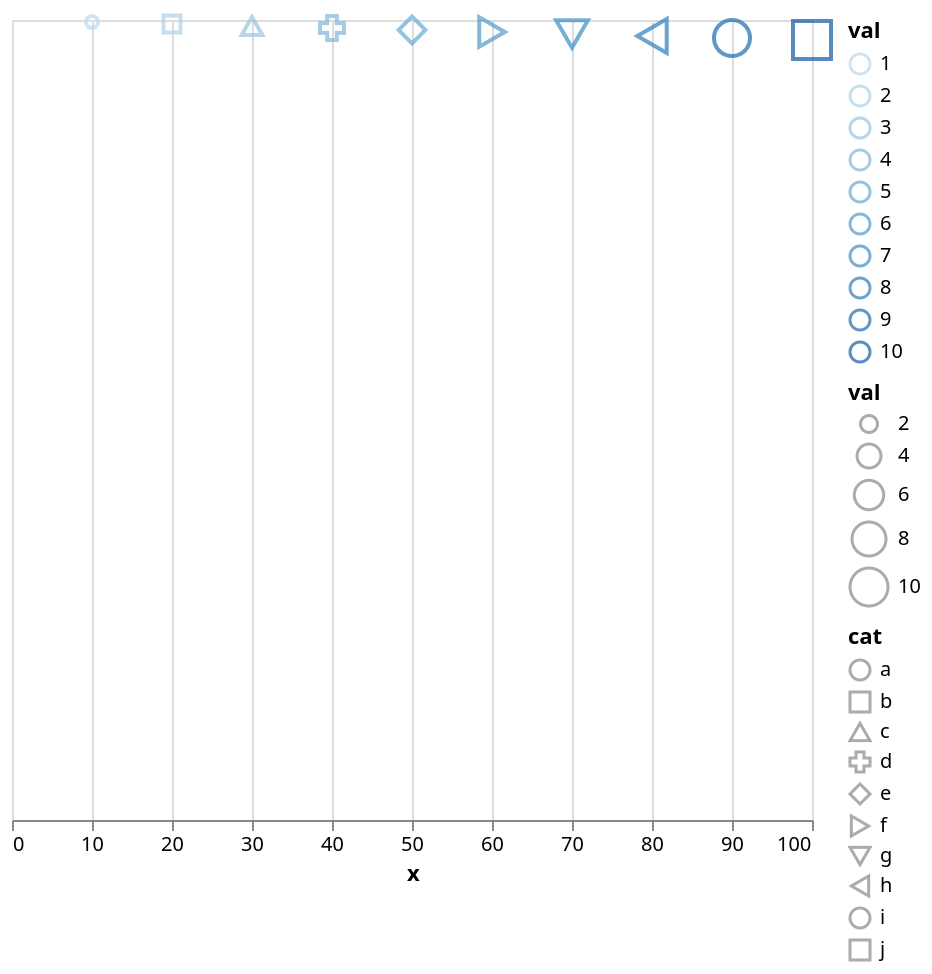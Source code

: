 {
  "$schema": "https://vega.github.io/schema/vega-lite/v5.json",
  "data": {
    "values": [
      {
        "cat": "a",
        "val": 1,
        "x": 10,
        "y": 1
      },
      {
        "cat": "b",
        "val": 2,
        "x": 20,
        "y": 2
      },
      {
        "cat": "c",
        "val": 3,
        "x": 30,
        "y": 3
      },
      {
        "cat": "d",
        "val": 4,
        "x": 40,
        "y": 4
      },
      {
        "cat": "e",
        "val": 5,
        "x": 50,
        "y": 5
      },
      {
        "cat": "f",
        "val": 6,
        "x": 60,
        "y": 6
      },
      {
        "cat": "g",
        "val": 7,
        "x": 70,
        "y": 7
      },
      {
        "cat": "h",
        "val": 8,
        "x": 80,
        "y": 8
      },
      {
        "cat": "i",
        "val": 9,
        "x": 90,
        "y": 9
      },
      {
        "cat": "j",
        "val": 10,
        "x": 100,
        "y": 10
      }
    ]
  },
  "encoding": {
    "color": {
      "field": "val",
      "type": "ordinal"
    },
    "shape": {
      "field": "cat",
      "type": "nominal"
    },
    "size": {
      "field": "val",
      "type": "quantitative"
    },
    "x": {
      "field": "x",
      "type": "quantitative"
    },
    "y": {
      "field": "y",
      "scale": null,
      "type": "quantitative"
    }
  },
  "height": 400,
  "mark": "point",
  "width": 400
}